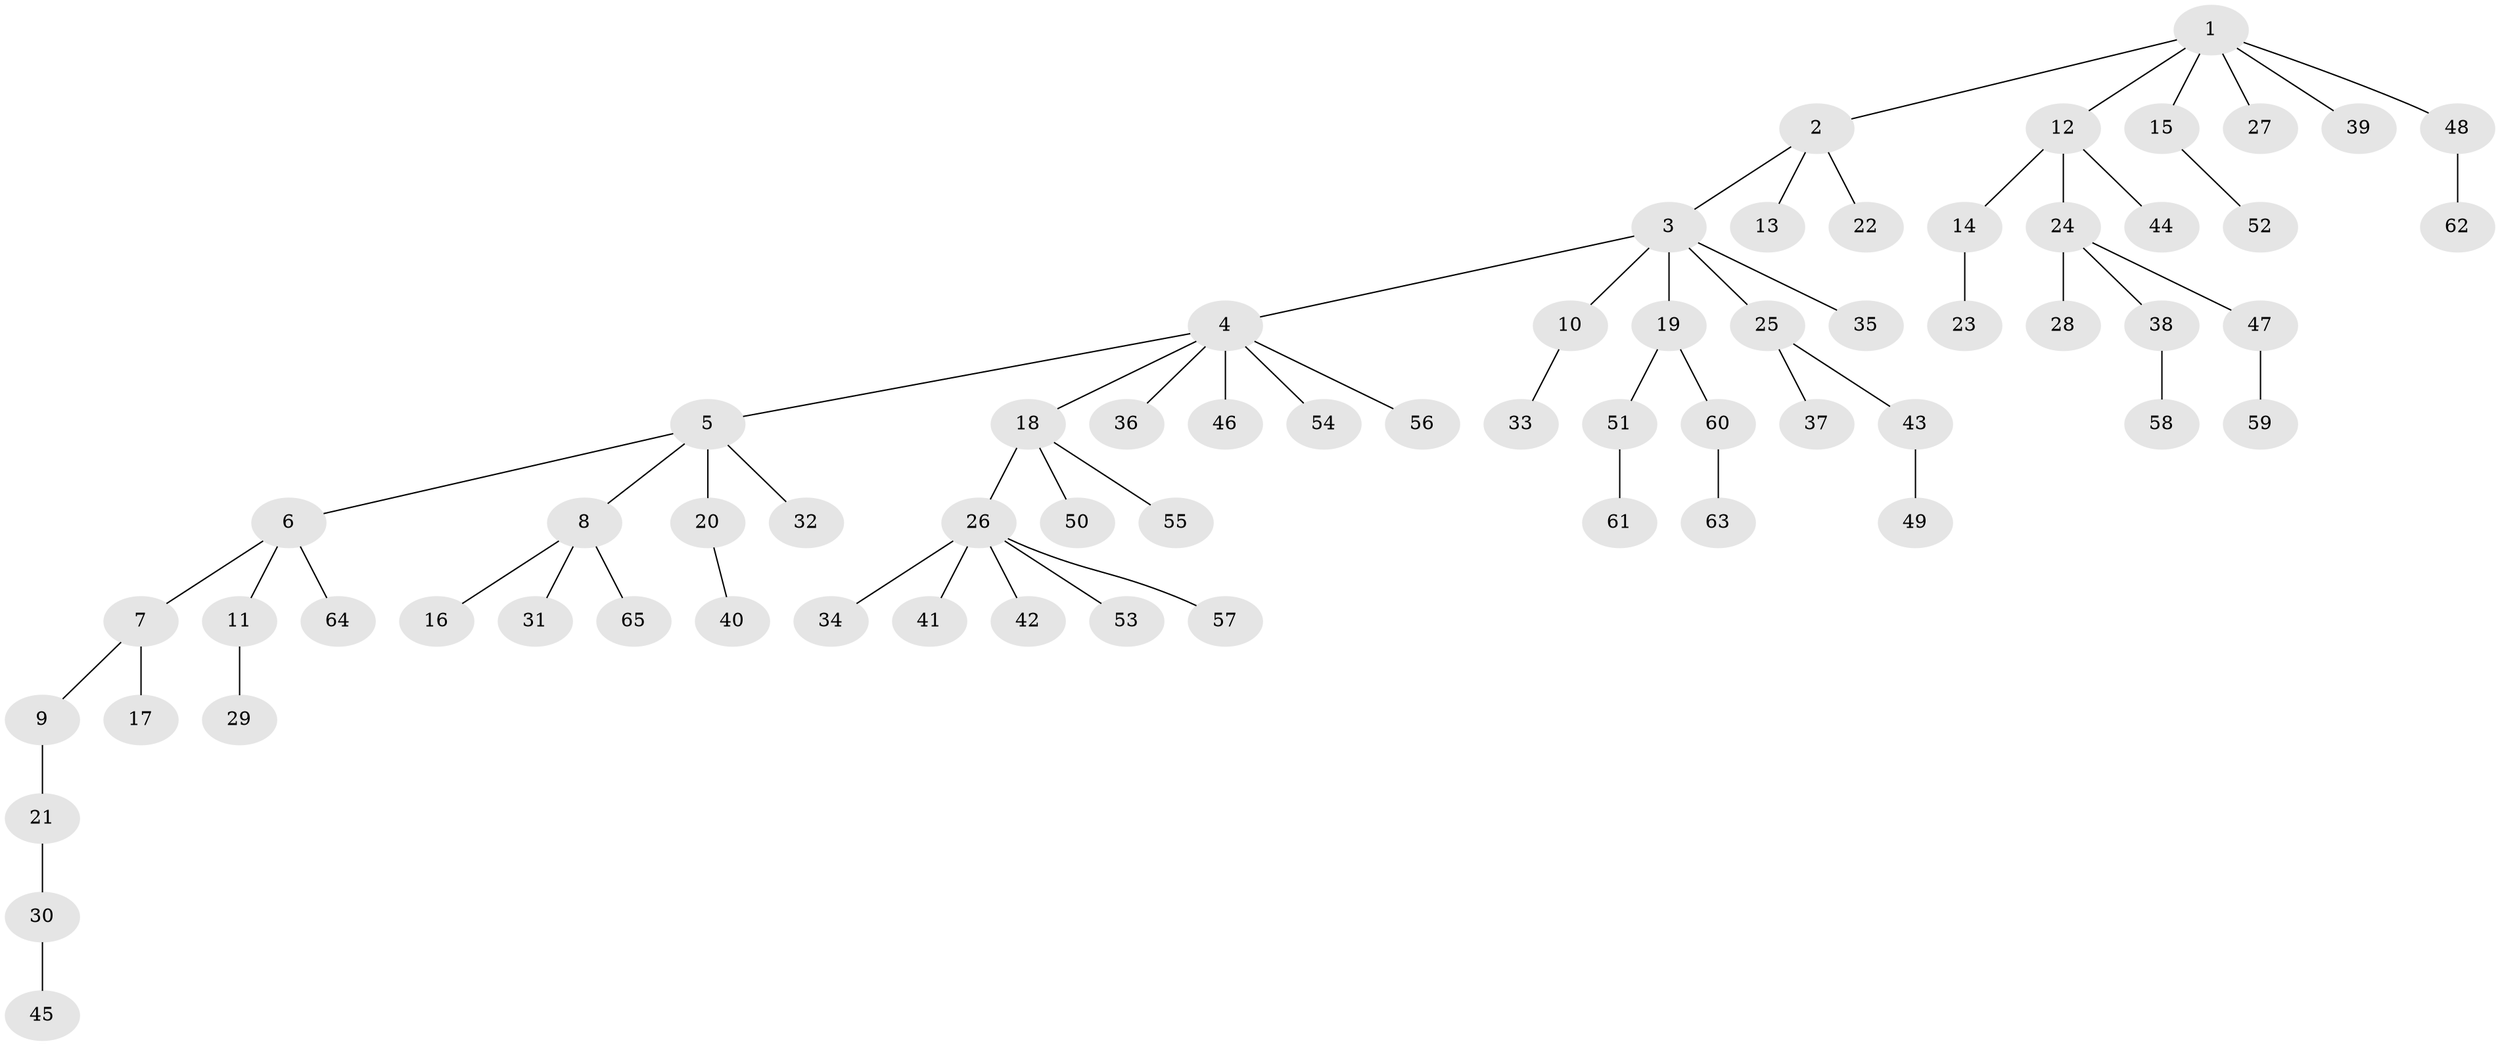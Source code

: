 // coarse degree distribution, {6: 0.045454545454545456, 8: 0.022727272727272728, 7: 0.022727272727272728, 3: 0.13636363636363635, 2: 0.06818181818181818, 1: 0.6818181818181818, 5: 0.022727272727272728}
// Generated by graph-tools (version 1.1) at 2025/24/03/03/25 07:24:07]
// undirected, 65 vertices, 64 edges
graph export_dot {
graph [start="1"]
  node [color=gray90,style=filled];
  1;
  2;
  3;
  4;
  5;
  6;
  7;
  8;
  9;
  10;
  11;
  12;
  13;
  14;
  15;
  16;
  17;
  18;
  19;
  20;
  21;
  22;
  23;
  24;
  25;
  26;
  27;
  28;
  29;
  30;
  31;
  32;
  33;
  34;
  35;
  36;
  37;
  38;
  39;
  40;
  41;
  42;
  43;
  44;
  45;
  46;
  47;
  48;
  49;
  50;
  51;
  52;
  53;
  54;
  55;
  56;
  57;
  58;
  59;
  60;
  61;
  62;
  63;
  64;
  65;
  1 -- 2;
  1 -- 12;
  1 -- 15;
  1 -- 27;
  1 -- 39;
  1 -- 48;
  2 -- 3;
  2 -- 13;
  2 -- 22;
  3 -- 4;
  3 -- 10;
  3 -- 19;
  3 -- 25;
  3 -- 35;
  4 -- 5;
  4 -- 18;
  4 -- 36;
  4 -- 46;
  4 -- 54;
  4 -- 56;
  5 -- 6;
  5 -- 8;
  5 -- 20;
  5 -- 32;
  6 -- 7;
  6 -- 11;
  6 -- 64;
  7 -- 9;
  7 -- 17;
  8 -- 16;
  8 -- 31;
  8 -- 65;
  9 -- 21;
  10 -- 33;
  11 -- 29;
  12 -- 14;
  12 -- 24;
  12 -- 44;
  14 -- 23;
  15 -- 52;
  18 -- 26;
  18 -- 50;
  18 -- 55;
  19 -- 51;
  19 -- 60;
  20 -- 40;
  21 -- 30;
  24 -- 28;
  24 -- 38;
  24 -- 47;
  25 -- 37;
  25 -- 43;
  26 -- 34;
  26 -- 41;
  26 -- 42;
  26 -- 53;
  26 -- 57;
  30 -- 45;
  38 -- 58;
  43 -- 49;
  47 -- 59;
  48 -- 62;
  51 -- 61;
  60 -- 63;
}
